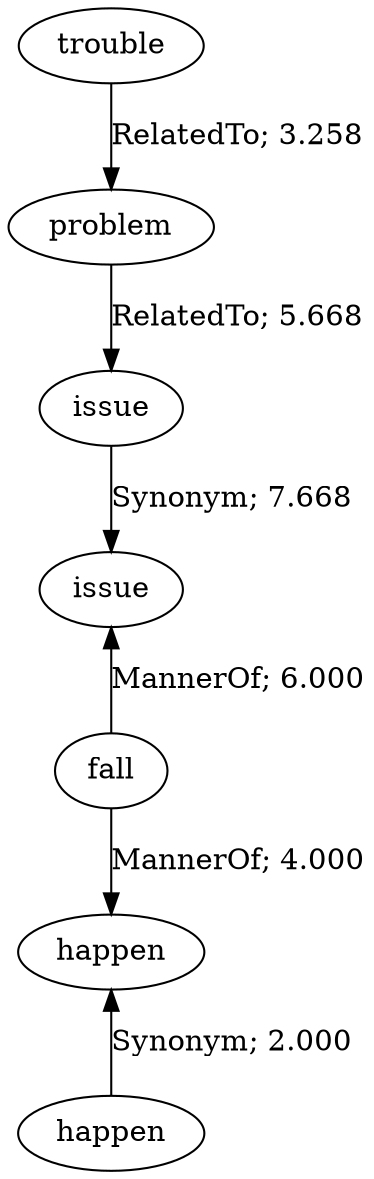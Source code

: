 // The path the concepts from "trouble" to "happen".Path Length: 6; Weight Sum: 28.594619625490985; Average Weight: 4.7657699375818305
digraph "4_b---trouble-happen---PLen6_WSum28.595_WAvg4.766" {
	0 [label=trouble]
	1 [label=problem]
	2 [label=issue]
	3 [label=issue]
	4 [label=fall]
	5 [label=happen]
	6 [label=happen]
	0 -> 1 [label="RelatedTo; 3.258" dir=forward weight=3.258]
	1 -> 2 [label="RelatedTo; 5.668" dir=forward weight=5.668]
	2 -> 3 [label="Synonym; 7.668" dir=forward weight=7.668]
	3 -> 4 [label="MannerOf; 6.000" dir=back weight=6.000]
	4 -> 5 [label="MannerOf; 4.000" dir=forward weight=4.000]
	5 -> 6 [label="Synonym; 2.000" dir=back weight=2.000]
}
